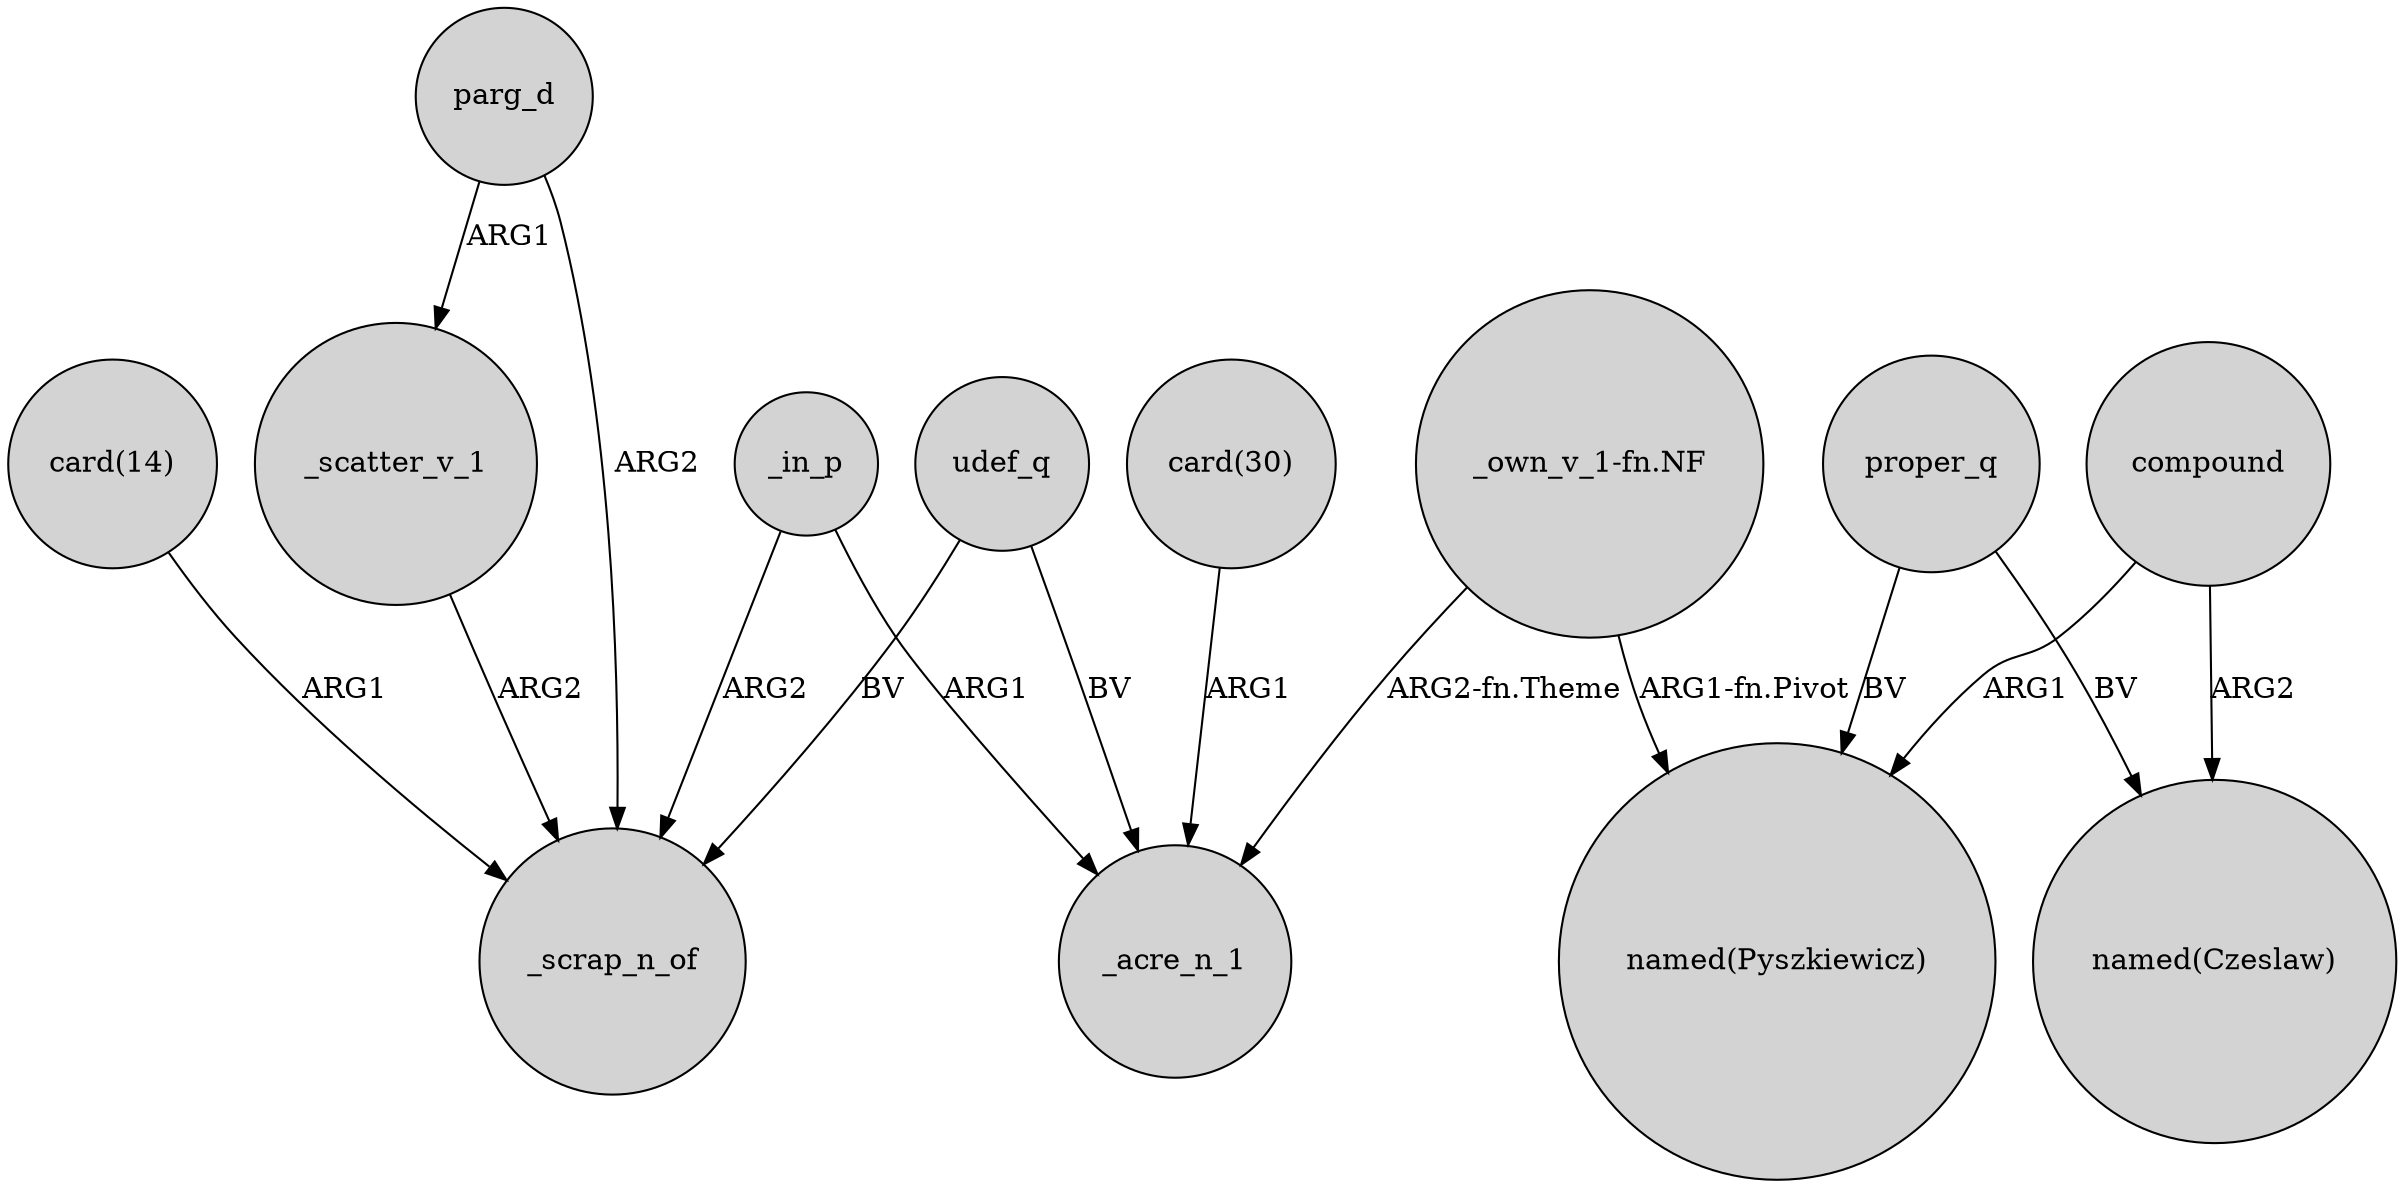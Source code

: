 digraph {
	node [shape=circle style=filled]
	parg_d -> _scatter_v_1 [label=ARG1]
	udef_q -> _scrap_n_of [label=BV]
	"card(14)" -> _scrap_n_of [label=ARG1]
	"_own_v_1-fn.NF" -> _acre_n_1 [label="ARG2-fn.Theme"]
	_in_p -> _acre_n_1 [label=ARG1]
	compound -> "named(Pyszkiewicz)" [label=ARG1]
	proper_q -> "named(Pyszkiewicz)" [label=BV]
	parg_d -> _scrap_n_of [label=ARG2]
	"card(30)" -> _acre_n_1 [label=ARG1]
	_in_p -> _scrap_n_of [label=ARG2]
	proper_q -> "named(Czeslaw)" [label=BV]
	compound -> "named(Czeslaw)" [label=ARG2]
	_scatter_v_1 -> _scrap_n_of [label=ARG2]
	udef_q -> _acre_n_1 [label=BV]
	"_own_v_1-fn.NF" -> "named(Pyszkiewicz)" [label="ARG1-fn.Pivot"]
}
